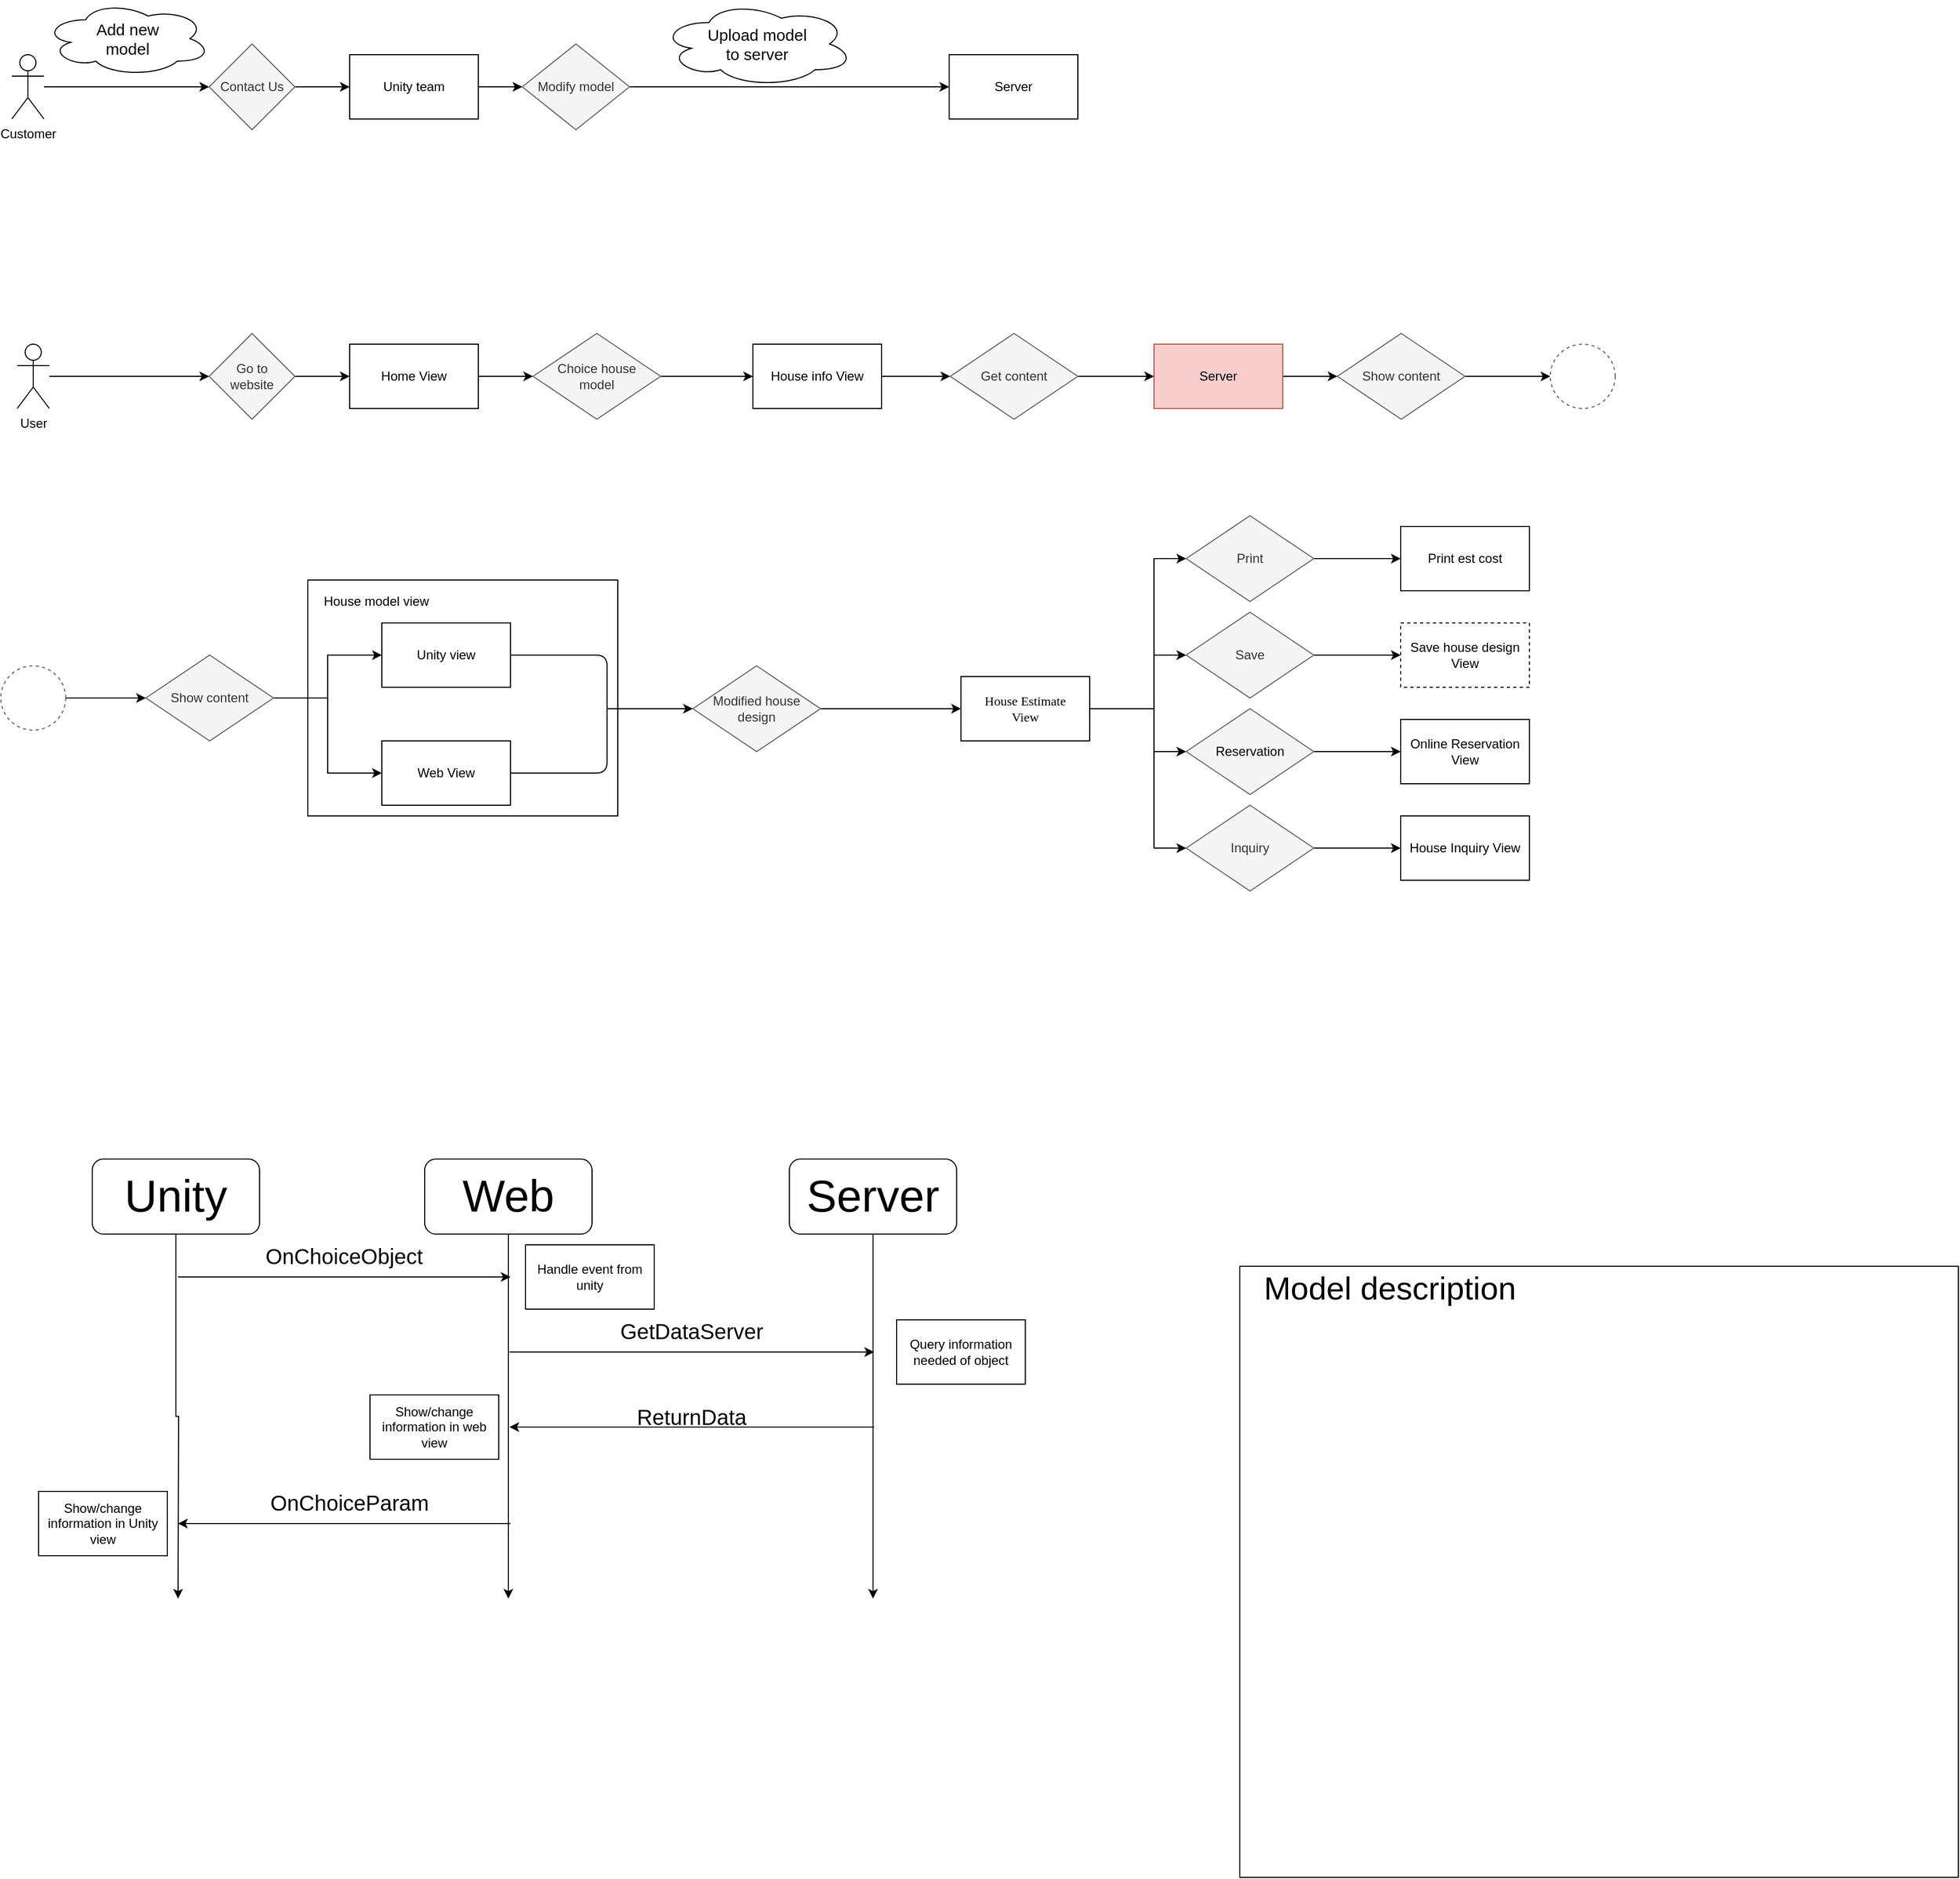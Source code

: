 <mxfile version="14.5.10" type="github">
  <diagram id="-zu1wHsi5U8wWwYV3vUu" name="Page-1">
    <mxGraphModel dx="2013" dy="563" grid="1" gridSize="10" guides="1" tooltips="1" connect="1" arrows="1" fold="1" page="1" pageScale="1" pageWidth="827" pageHeight="1169" math="0" shadow="0">
      <root>
        <mxCell id="0" />
        <mxCell id="1" parent="0" />
        <mxCell id="xluItXaHplUzPCtTJGUi-64" value="" style="rounded=0;whiteSpace=wrap;html=1;fillColor=#FFFFFF;" vertex="1" parent="1">
          <mxGeometry x="281" y="1120" width="289" height="220" as="geometry" />
        </mxCell>
        <mxCell id="2hIDPYV7rA0OZXTXG9J4-33" style="edgeStyle=orthogonalEdgeStyle;rounded=0;orthogonalLoop=1;jettySize=auto;html=1;entryX=0;entryY=0.5;entryDx=0;entryDy=0;" parent="1" source="2hIDPYV7rA0OZXTXG9J4-24" target="2hIDPYV7rA0OZXTXG9J4-32" edge="1">
          <mxGeometry relative="1" as="geometry" />
        </mxCell>
        <mxCell id="2hIDPYV7rA0OZXTXG9J4-24" value="Customer" style="shape=umlActor;verticalLabelPosition=bottom;verticalAlign=top;html=1;outlineConnect=0;" parent="1" vertex="1">
          <mxGeometry x="5" y="630" width="30" height="60" as="geometry" />
        </mxCell>
        <mxCell id="2hIDPYV7rA0OZXTXG9J4-36" style="edgeStyle=orthogonalEdgeStyle;rounded=0;orthogonalLoop=1;jettySize=auto;html=1;" parent="1" source="2hIDPYV7rA0OZXTXG9J4-32" target="2hIDPYV7rA0OZXTXG9J4-35" edge="1">
          <mxGeometry relative="1" as="geometry" />
        </mxCell>
        <mxCell id="2hIDPYV7rA0OZXTXG9J4-32" value="Contact Us" style="rhombus;whiteSpace=wrap;html=1;fillColor=#f5f5f5;strokeColor=#666666;fontColor=#333333;" parent="1" vertex="1">
          <mxGeometry x="189" y="620" width="80" height="80" as="geometry" />
        </mxCell>
        <mxCell id="2hIDPYV7rA0OZXTXG9J4-34" value="&lt;font&gt;&lt;br&gt;&lt;/font&gt;" style="text;html=1;strokeColor=none;fillColor=none;align=center;verticalAlign=middle;whiteSpace=wrap;rounded=0;" parent="1" vertex="1">
          <mxGeometry x="49" y="620" width="131" height="40" as="geometry" />
        </mxCell>
        <mxCell id="2hIDPYV7rA0OZXTXG9J4-38" style="edgeStyle=orthogonalEdgeStyle;rounded=0;orthogonalLoop=1;jettySize=auto;html=1;entryX=0;entryY=0.5;entryDx=0;entryDy=0;" parent="1" source="2hIDPYV7rA0OZXTXG9J4-35" target="2hIDPYV7rA0OZXTXG9J4-37" edge="1">
          <mxGeometry relative="1" as="geometry" />
        </mxCell>
        <mxCell id="2hIDPYV7rA0OZXTXG9J4-35" value="Unity team" style="rounded=0;whiteSpace=wrap;html=1;" parent="1" vertex="1">
          <mxGeometry x="320" y="630" width="120" height="60" as="geometry" />
        </mxCell>
        <mxCell id="2hIDPYV7rA0OZXTXG9J4-40" style="edgeStyle=orthogonalEdgeStyle;rounded=0;orthogonalLoop=1;jettySize=auto;html=1;entryX=0;entryY=0.5;entryDx=0;entryDy=0;" parent="1" source="2hIDPYV7rA0OZXTXG9J4-37" target="2hIDPYV7rA0OZXTXG9J4-39" edge="1">
          <mxGeometry relative="1" as="geometry" />
        </mxCell>
        <mxCell id="2hIDPYV7rA0OZXTXG9J4-37" value="Modify model" style="rhombus;whiteSpace=wrap;html=1;fillColor=#f5f5f5;strokeColor=#666666;fontColor=#333333;" parent="1" vertex="1">
          <mxGeometry x="481" y="620" width="100" height="80" as="geometry" />
        </mxCell>
        <mxCell id="2hIDPYV7rA0OZXTXG9J4-39" value="Server" style="rounded=0;whiteSpace=wrap;html=1;" parent="1" vertex="1">
          <mxGeometry x="879" y="630" width="120" height="60" as="geometry" />
        </mxCell>
        <mxCell id="2hIDPYV7rA0OZXTXG9J4-42" value="&lt;font&gt;&lt;br&gt;&lt;/font&gt;" style="text;html=1;strokeColor=none;fillColor=none;align=center;verticalAlign=middle;whiteSpace=wrap;rounded=0;" parent="1" vertex="1">
          <mxGeometry x="601" y="620" width="170" height="40" as="geometry" />
        </mxCell>
        <mxCell id="2hIDPYV7rA0OZXTXG9J4-43" value="&lt;span style=&quot;font-size: 15px&quot;&gt;Add new &lt;br&gt;model&lt;/span&gt;" style="ellipse;shape=cloud;whiteSpace=wrap;html=1;" parent="1" vertex="1">
          <mxGeometry x="35" y="580" width="155.5" height="70" as="geometry" />
        </mxCell>
        <mxCell id="2hIDPYV7rA0OZXTXG9J4-44" value="&lt;span style=&quot;font-size: 15px&quot;&gt;Upload model &lt;br&gt;to server&lt;/span&gt;" style="ellipse;shape=cloud;whiteSpace=wrap;html=1;" parent="1" vertex="1">
          <mxGeometry x="610" y="580" width="180" height="80" as="geometry" />
        </mxCell>
        <mxCell id="2hIDPYV7rA0OZXTXG9J4-49" style="edgeStyle=orthogonalEdgeStyle;rounded=0;orthogonalLoop=1;jettySize=auto;html=1;entryX=0;entryY=0.5;entryDx=0;entryDy=0;" parent="1" source="2hIDPYV7rA0OZXTXG9J4-45" target="2hIDPYV7rA0OZXTXG9J4-48" edge="1">
          <mxGeometry relative="1" as="geometry" />
        </mxCell>
        <mxCell id="2hIDPYV7rA0OZXTXG9J4-45" value="User" style="shape=umlActor;verticalLabelPosition=bottom;verticalAlign=top;html=1;outlineConnect=0;" parent="1" vertex="1">
          <mxGeometry x="10" y="900" width="30" height="60" as="geometry" />
        </mxCell>
        <mxCell id="2hIDPYV7rA0OZXTXG9J4-52" style="edgeStyle=orthogonalEdgeStyle;rounded=0;orthogonalLoop=1;jettySize=auto;html=1;entryX=0;entryY=0.5;entryDx=0;entryDy=0;" parent="1" source="2hIDPYV7rA0OZXTXG9J4-48" target="2hIDPYV7rA0OZXTXG9J4-50" edge="1">
          <mxGeometry relative="1" as="geometry" />
        </mxCell>
        <mxCell id="2hIDPYV7rA0OZXTXG9J4-48" value="Go to &lt;br&gt;website" style="rhombus;whiteSpace=wrap;html=1;fillColor=#f5f5f5;strokeColor=#666666;fontColor=#333333;" parent="1" vertex="1">
          <mxGeometry x="189" y="890" width="80" height="80" as="geometry" />
        </mxCell>
        <mxCell id="2hIDPYV7rA0OZXTXG9J4-54" style="edgeStyle=orthogonalEdgeStyle;rounded=0;orthogonalLoop=1;jettySize=auto;html=1;entryX=0;entryY=0.5;entryDx=0;entryDy=0;" parent="1" source="2hIDPYV7rA0OZXTXG9J4-50" target="2hIDPYV7rA0OZXTXG9J4-53" edge="1">
          <mxGeometry relative="1" as="geometry" />
        </mxCell>
        <mxCell id="2hIDPYV7rA0OZXTXG9J4-50" value="Home View" style="rounded=0;whiteSpace=wrap;html=1;" parent="1" vertex="1">
          <mxGeometry x="320" y="900" width="120" height="60" as="geometry" />
        </mxCell>
        <mxCell id="2hIDPYV7rA0OZXTXG9J4-56" style="edgeStyle=orthogonalEdgeStyle;rounded=0;orthogonalLoop=1;jettySize=auto;html=1;" parent="1" source="2hIDPYV7rA0OZXTXG9J4-53" target="2hIDPYV7rA0OZXTXG9J4-55" edge="1">
          <mxGeometry relative="1" as="geometry" />
        </mxCell>
        <mxCell id="2hIDPYV7rA0OZXTXG9J4-53" value="Choice house &lt;br&gt;model" style="rhombus;whiteSpace=wrap;html=1;fillColor=#f5f5f5;strokeColor=#666666;fontColor=#333333;" parent="1" vertex="1">
          <mxGeometry x="491" y="890" width="119" height="80" as="geometry" />
        </mxCell>
        <mxCell id="2hIDPYV7rA0OZXTXG9J4-59" style="edgeStyle=orthogonalEdgeStyle;rounded=0;orthogonalLoop=1;jettySize=auto;html=1;entryX=0;entryY=0.5;entryDx=0;entryDy=0;" parent="1" source="2hIDPYV7rA0OZXTXG9J4-55" target="2hIDPYV7rA0OZXTXG9J4-57" edge="1">
          <mxGeometry relative="1" as="geometry" />
        </mxCell>
        <mxCell id="2hIDPYV7rA0OZXTXG9J4-55" value="House info View" style="rounded=0;whiteSpace=wrap;html=1;" parent="1" vertex="1">
          <mxGeometry x="696" y="900" width="120" height="60" as="geometry" />
        </mxCell>
        <mxCell id="2hIDPYV7rA0OZXTXG9J4-65" style="edgeStyle=orthogonalEdgeStyle;rounded=0;orthogonalLoop=1;jettySize=auto;html=1;entryX=0;entryY=0.5;entryDx=0;entryDy=0;" parent="1" source="2hIDPYV7rA0OZXTXG9J4-57" target="2hIDPYV7rA0OZXTXG9J4-64" edge="1">
          <mxGeometry relative="1" as="geometry" />
        </mxCell>
        <mxCell id="2hIDPYV7rA0OZXTXG9J4-57" value="Get content" style="rhombus;whiteSpace=wrap;html=1;fillColor=#f5f5f5;strokeColor=#666666;fontColor=#333333;" parent="1" vertex="1">
          <mxGeometry x="880" y="890" width="119" height="80" as="geometry" />
        </mxCell>
        <mxCell id="2hIDPYV7rA0OZXTXG9J4-67" style="edgeStyle=orthogonalEdgeStyle;rounded=0;orthogonalLoop=1;jettySize=auto;html=1;" parent="1" source="2hIDPYV7rA0OZXTXG9J4-64" target="xluItXaHplUzPCtTJGUi-59" edge="1">
          <mxGeometry relative="1" as="geometry">
            <mxPoint x="1250" y="930" as="targetPoint" />
          </mxGeometry>
        </mxCell>
        <mxCell id="2hIDPYV7rA0OZXTXG9J4-64" value="Server" style="rounded=0;whiteSpace=wrap;html=1;fillColor=#f8cecc;strokeColor=#b85450;" parent="1" vertex="1">
          <mxGeometry x="1070" y="900" width="120" height="60" as="geometry" />
        </mxCell>
        <mxCell id="2hIDPYV7rA0OZXTXG9J4-70" style="edgeStyle=orthogonalEdgeStyle;rounded=0;orthogonalLoop=1;jettySize=auto;html=1;" parent="1" source="2hIDPYV7rA0OZXTXG9J4-71" edge="1">
          <mxGeometry relative="1" as="geometry">
            <mxPoint x="808" y="2070" as="targetPoint" />
          </mxGeometry>
        </mxCell>
        <mxCell id="2hIDPYV7rA0OZXTXG9J4-71" value="&lt;font style=&quot;font-size: 42px&quot;&gt;Server&lt;/font&gt;" style="rounded=1;whiteSpace=wrap;html=1;" parent="1" vertex="1">
          <mxGeometry x="730" y="1660" width="156" height="70" as="geometry" />
        </mxCell>
        <mxCell id="2hIDPYV7rA0OZXTXG9J4-72" style="edgeStyle=orthogonalEdgeStyle;rounded=0;orthogonalLoop=1;jettySize=auto;html=1;" parent="1" source="2hIDPYV7rA0OZXTXG9J4-73" edge="1">
          <mxGeometry relative="1" as="geometry">
            <mxPoint x="160" y="2070" as="targetPoint" />
          </mxGeometry>
        </mxCell>
        <mxCell id="2hIDPYV7rA0OZXTXG9J4-73" value="&lt;span style=&quot;font-size: 42px&quot;&gt;Unity&lt;/span&gt;" style="rounded=1;whiteSpace=wrap;html=1;" parent="1" vertex="1">
          <mxGeometry x="80" y="1660" width="156" height="70" as="geometry" />
        </mxCell>
        <mxCell id="2hIDPYV7rA0OZXTXG9J4-74" style="edgeStyle=orthogonalEdgeStyle;rounded=0;orthogonalLoop=1;jettySize=auto;html=1;" parent="1" source="2hIDPYV7rA0OZXTXG9J4-75" edge="1">
          <mxGeometry relative="1" as="geometry">
            <mxPoint x="468" y="2070" as="targetPoint" />
          </mxGeometry>
        </mxCell>
        <mxCell id="2hIDPYV7rA0OZXTXG9J4-75" value="&lt;span style=&quot;font-size: 42px&quot;&gt;Web&lt;/span&gt;" style="rounded=1;whiteSpace=wrap;html=1;" parent="1" vertex="1">
          <mxGeometry x="390" y="1660" width="156" height="70" as="geometry" />
        </mxCell>
        <mxCell id="2hIDPYV7rA0OZXTXG9J4-76" value="" style="endArrow=classic;html=1;" parent="1" edge="1">
          <mxGeometry width="50" height="50" relative="1" as="geometry">
            <mxPoint x="160" y="1770" as="sourcePoint" />
            <mxPoint x="470" y="1770" as="targetPoint" />
          </mxGeometry>
        </mxCell>
        <mxCell id="2hIDPYV7rA0OZXTXG9J4-77" value="&lt;font style=&quot;font-size: 20px&quot;&gt;OnChoiceObject&lt;/font&gt;" style="text;html=1;strokeColor=none;fillColor=none;align=center;verticalAlign=middle;whiteSpace=wrap;rounded=0;" parent="1" vertex="1">
          <mxGeometry x="220" y="1740" width="190" height="20" as="geometry" />
        </mxCell>
        <mxCell id="2hIDPYV7rA0OZXTXG9J4-78" value="" style="endArrow=classic;html=1;" parent="1" edge="1">
          <mxGeometry width="50" height="50" relative="1" as="geometry">
            <mxPoint x="469" y="1840" as="sourcePoint" />
            <mxPoint x="809" y="1840" as="targetPoint" />
          </mxGeometry>
        </mxCell>
        <mxCell id="2hIDPYV7rA0OZXTXG9J4-79" value="&lt;font style=&quot;font-size: 20px&quot;&gt;GetDataServer&lt;/font&gt;" style="text;html=1;strokeColor=none;fillColor=none;align=center;verticalAlign=middle;whiteSpace=wrap;rounded=0;" parent="1" vertex="1">
          <mxGeometry x="589" y="1810" width="100" height="20" as="geometry" />
        </mxCell>
        <mxCell id="2hIDPYV7rA0OZXTXG9J4-80" value="" style="endArrow=classic;html=1;" parent="1" edge="1">
          <mxGeometry width="50" height="50" relative="1" as="geometry">
            <mxPoint x="809" y="1910" as="sourcePoint" />
            <mxPoint x="469" y="1910" as="targetPoint" />
          </mxGeometry>
        </mxCell>
        <mxCell id="2hIDPYV7rA0OZXTXG9J4-81" value="&lt;font style=&quot;font-size: 20px&quot;&gt;ReturnData&lt;/font&gt;" style="text;html=1;strokeColor=none;fillColor=none;align=center;verticalAlign=middle;whiteSpace=wrap;rounded=0;" parent="1" vertex="1">
          <mxGeometry x="569" y="1890" width="140" height="20" as="geometry" />
        </mxCell>
        <mxCell id="2hIDPYV7rA0OZXTXG9J4-82" value="" style="endArrow=classic;html=1;" parent="1" edge="1">
          <mxGeometry width="50" height="50" relative="1" as="geometry">
            <mxPoint x="470" y="2000" as="sourcePoint" />
            <mxPoint x="160" y="2000" as="targetPoint" />
          </mxGeometry>
        </mxCell>
        <mxCell id="2hIDPYV7rA0OZXTXG9J4-83" value="&lt;font style=&quot;font-size: 20px&quot;&gt;OnChoiceParam&lt;br&gt;&lt;/font&gt;" style="text;html=1;strokeColor=none;fillColor=none;align=center;verticalAlign=middle;whiteSpace=wrap;rounded=0;" parent="1" vertex="1">
          <mxGeometry x="250" y="1970" width="140" height="20" as="geometry" />
        </mxCell>
        <mxCell id="2hIDPYV7rA0OZXTXG9J4-84" value="Show/change information in web view" style="rounded=0;whiteSpace=wrap;html=1;" parent="1" vertex="1">
          <mxGeometry x="339" y="1880" width="120" height="60" as="geometry" />
        </mxCell>
        <mxCell id="2hIDPYV7rA0OZXTXG9J4-85" value="Handle event from unity" style="rounded=0;whiteSpace=wrap;html=1;" parent="1" vertex="1">
          <mxGeometry x="484" y="1740" width="120" height="60" as="geometry" />
        </mxCell>
        <mxCell id="2hIDPYV7rA0OZXTXG9J4-86" value="Query information needed of object" style="rounded=0;whiteSpace=wrap;html=1;" parent="1" vertex="1">
          <mxGeometry x="830" y="1810" width="120" height="60" as="geometry" />
        </mxCell>
        <mxCell id="2hIDPYV7rA0OZXTXG9J4-87" value="Show/change information in Unity view" style="rounded=0;whiteSpace=wrap;html=1;" parent="1" vertex="1">
          <mxGeometry x="30" y="1970" width="120" height="60" as="geometry" />
        </mxCell>
        <mxCell id="shSTtiIgDGdaLxm5VOx7-21" value="" style="rounded=0;whiteSpace=wrap;html=1;" parent="1" vertex="1">
          <mxGeometry x="1150" y="1760" width="670" height="570" as="geometry" />
        </mxCell>
        <mxCell id="shSTtiIgDGdaLxm5VOx7-22" value="&lt;font style=&quot;font-size: 30px&quot;&gt;Model description&lt;/font&gt;" style="text;html=1;strokeColor=none;fillColor=none;align=center;verticalAlign=middle;whiteSpace=wrap;rounded=0;" parent="1" vertex="1">
          <mxGeometry x="1150" y="1760" width="280" height="40" as="geometry" />
        </mxCell>
        <mxCell id="xluItXaHplUzPCtTJGUi-32" value="Unity view" style="rounded=0;whiteSpace=wrap;html=1;" vertex="1" parent="1">
          <mxGeometry x="350" y="1160" width="120" height="60" as="geometry" />
        </mxCell>
        <mxCell id="xluItXaHplUzPCtTJGUi-33" value="Web View" style="rounded=0;whiteSpace=wrap;html=1;" vertex="1" parent="1">
          <mxGeometry x="350" y="1270" width="120" height="60" as="geometry" />
        </mxCell>
        <mxCell id="xluItXaHplUzPCtTJGUi-34" style="edgeStyle=orthogonalEdgeStyle;rounded=0;orthogonalLoop=1;jettySize=auto;html=1;entryX=0;entryY=0.5;entryDx=0;entryDy=0;" edge="1" parent="1" source="xluItXaHplUzPCtTJGUi-36" target="xluItXaHplUzPCtTJGUi-32">
          <mxGeometry relative="1" as="geometry" />
        </mxCell>
        <mxCell id="xluItXaHplUzPCtTJGUi-35" style="edgeStyle=orthogonalEdgeStyle;rounded=0;orthogonalLoop=1;jettySize=auto;html=1;entryX=0;entryY=0.5;entryDx=0;entryDy=0;" edge="1" parent="1" source="xluItXaHplUzPCtTJGUi-36" target="xluItXaHplUzPCtTJGUi-33">
          <mxGeometry relative="1" as="geometry" />
        </mxCell>
        <mxCell id="xluItXaHplUzPCtTJGUi-36" value="Show content" style="rhombus;whiteSpace=wrap;html=1;fillColor=#f5f5f5;strokeColor=#666666;fontColor=#333333;" vertex="1" parent="1">
          <mxGeometry x="130" y="1190" width="119" height="80" as="geometry" />
        </mxCell>
        <mxCell id="xluItXaHplUzPCtTJGUi-37" value="" style="endArrow=none;html=1;entryX=1;entryY=0.5;entryDx=0;entryDy=0;" edge="1" parent="1" target="xluItXaHplUzPCtTJGUi-33">
          <mxGeometry width="50" height="50" relative="1" as="geometry">
            <mxPoint x="560" y="1240" as="sourcePoint" />
            <mxPoint x="440" y="1270" as="targetPoint" />
            <Array as="points">
              <mxPoint x="560" y="1300" />
            </Array>
          </mxGeometry>
        </mxCell>
        <mxCell id="xluItXaHplUzPCtTJGUi-38" value="" style="endArrow=none;html=1;" edge="1" parent="1" target="xluItXaHplUzPCtTJGUi-32">
          <mxGeometry width="50" height="50" relative="1" as="geometry">
            <mxPoint x="560" y="1240" as="sourcePoint" />
            <mxPoint x="470" y="1189" as="targetPoint" />
            <Array as="points">
              <mxPoint x="560" y="1190" />
            </Array>
          </mxGeometry>
        </mxCell>
        <mxCell id="xluItXaHplUzPCtTJGUi-39" value="" style="endArrow=classic;html=1;" edge="1" parent="1">
          <mxGeometry width="50" height="50" relative="1" as="geometry">
            <mxPoint x="560" y="1240" as="sourcePoint" />
            <mxPoint x="640" y="1240" as="targetPoint" />
          </mxGeometry>
        </mxCell>
        <mxCell id="xluItXaHplUzPCtTJGUi-40" style="edgeStyle=orthogonalEdgeStyle;rounded=0;orthogonalLoop=1;jettySize=auto;html=1;entryX=0;entryY=0.5;entryDx=0;entryDy=0;" edge="1" parent="1" source="xluItXaHplUzPCtTJGUi-41" target="xluItXaHplUzPCtTJGUi-45">
          <mxGeometry relative="1" as="geometry" />
        </mxCell>
        <mxCell id="xluItXaHplUzPCtTJGUi-41" value="Modified house&lt;br&gt;design" style="rhombus;whiteSpace=wrap;html=1;fillColor=#f5f5f5;strokeColor=#666666;fontColor=#333333;" vertex="1" parent="1">
          <mxGeometry x="640" y="1200" width="119" height="80" as="geometry" />
        </mxCell>
        <mxCell id="xluItXaHplUzPCtTJGUi-42" style="edgeStyle=orthogonalEdgeStyle;rounded=0;orthogonalLoop=1;jettySize=auto;html=1;entryX=0;entryY=0.5;entryDx=0;entryDy=0;" edge="1" parent="1" source="xluItXaHplUzPCtTJGUi-45" target="xluItXaHplUzPCtTJGUi-47">
          <mxGeometry relative="1" as="geometry">
            <Array as="points">
              <mxPoint x="1070" y="1240" />
              <mxPoint x="1070" y="1100" />
            </Array>
          </mxGeometry>
        </mxCell>
        <mxCell id="xluItXaHplUzPCtTJGUi-43" style="edgeStyle=orthogonalEdgeStyle;rounded=0;orthogonalLoop=1;jettySize=auto;html=1;" edge="1" parent="1" source="xluItXaHplUzPCtTJGUi-45" target="xluItXaHplUzPCtTJGUi-49">
          <mxGeometry relative="1" as="geometry">
            <Array as="points">
              <mxPoint x="1070" y="1240" />
              <mxPoint x="1070" y="1280" />
            </Array>
          </mxGeometry>
        </mxCell>
        <mxCell id="xluItXaHplUzPCtTJGUi-44" style="edgeStyle=orthogonalEdgeStyle;rounded=0;orthogonalLoop=1;jettySize=auto;html=1;" edge="1" parent="1" source="xluItXaHplUzPCtTJGUi-45" target="xluItXaHplUzPCtTJGUi-53">
          <mxGeometry relative="1" as="geometry">
            <Array as="points">
              <mxPoint x="1070" y="1240" />
              <mxPoint x="1070" y="1190" />
            </Array>
          </mxGeometry>
        </mxCell>
        <mxCell id="xluItXaHplUzPCtTJGUi-45" value="&lt;font style=&quot;font-size: 12px&quot;&gt;&lt;span style=&quot;font-family: &amp;#34;calibri&amp;#34;&quot;&gt;House Estimate&lt;/span&gt;&lt;/font&gt;&lt;font style=&quot;font-size: 12px&quot;&gt;&lt;br&gt;&lt;/font&gt;&lt;p style=&quot;margin-top: 0pt ; margin-bottom: 0pt ; margin-left: 0in ; direction: ltr ; unicode-bidi: embed ; word-break: normal&quot;&gt;&lt;span style=&quot;font-family: &amp;#34;calibri&amp;#34;&quot;&gt;&lt;font style=&quot;font-size: 12px&quot;&gt;View&lt;/font&gt;&lt;/span&gt;&lt;/p&gt;" style="rounded=0;whiteSpace=wrap;html=1;" vertex="1" parent="1">
          <mxGeometry x="890" y="1210" width="120" height="60" as="geometry" />
        </mxCell>
        <mxCell id="xluItXaHplUzPCtTJGUi-46" style="edgeStyle=orthogonalEdgeStyle;rounded=0;orthogonalLoop=1;jettySize=auto;html=1;entryX=0;entryY=0.5;entryDx=0;entryDy=0;" edge="1" parent="1" source="xluItXaHplUzPCtTJGUi-47" target="xluItXaHplUzPCtTJGUi-51">
          <mxGeometry relative="1" as="geometry" />
        </mxCell>
        <mxCell id="xluItXaHplUzPCtTJGUi-47" value="Print" style="rhombus;whiteSpace=wrap;html=1;fillColor=#f5f5f5;strokeColor=#666666;fontColor=#333333;" vertex="1" parent="1">
          <mxGeometry x="1100" y="1060" width="119" height="80" as="geometry" />
        </mxCell>
        <mxCell id="xluItXaHplUzPCtTJGUi-48" style="edgeStyle=orthogonalEdgeStyle;rounded=0;orthogonalLoop=1;jettySize=auto;html=1;" edge="1" parent="1" source="xluItXaHplUzPCtTJGUi-49" target="xluItXaHplUzPCtTJGUi-50">
          <mxGeometry relative="1" as="geometry" />
        </mxCell>
        <mxCell id="xluItXaHplUzPCtTJGUi-49" value="&lt;span style=&quot;color: rgb(0 , 0 , 0)&quot;&gt;Reservation&lt;/span&gt;" style="rhombus;whiteSpace=wrap;html=1;fillColor=#f5f5f5;strokeColor=#666666;fontColor=#333333;" vertex="1" parent="1">
          <mxGeometry x="1100" y="1240" width="119" height="80" as="geometry" />
        </mxCell>
        <mxCell id="xluItXaHplUzPCtTJGUi-50" value="Online Reservation View" style="rounded=0;whiteSpace=wrap;html=1;" vertex="1" parent="1">
          <mxGeometry x="1300" y="1250" width="120" height="60" as="geometry" />
        </mxCell>
        <mxCell id="xluItXaHplUzPCtTJGUi-51" value="Print est cost" style="rounded=0;whiteSpace=wrap;html=1;" vertex="1" parent="1">
          <mxGeometry x="1300" y="1070" width="120" height="60" as="geometry" />
        </mxCell>
        <mxCell id="xluItXaHplUzPCtTJGUi-52" style="edgeStyle=orthogonalEdgeStyle;rounded=0;orthogonalLoop=1;jettySize=auto;html=1;" edge="1" parent="1" source="xluItXaHplUzPCtTJGUi-53" target="xluItXaHplUzPCtTJGUi-54">
          <mxGeometry relative="1" as="geometry" />
        </mxCell>
        <mxCell id="xluItXaHplUzPCtTJGUi-53" value="Save" style="rhombus;whiteSpace=wrap;html=1;fillColor=#f5f5f5;strokeColor=#666666;fontColor=#333333;" vertex="1" parent="1">
          <mxGeometry x="1100" y="1150" width="119" height="80" as="geometry" />
        </mxCell>
        <mxCell id="xluItXaHplUzPCtTJGUi-54" value="Save house design View" style="rounded=0;whiteSpace=wrap;html=1;dashed=1;" vertex="1" parent="1">
          <mxGeometry x="1300" y="1160" width="120" height="60" as="geometry" />
        </mxCell>
        <mxCell id="xluItXaHplUzPCtTJGUi-55" style="edgeStyle=orthogonalEdgeStyle;rounded=0;orthogonalLoop=1;jettySize=auto;html=1;" edge="1" parent="1" source="xluItXaHplUzPCtTJGUi-56" target="xluItXaHplUzPCtTJGUi-57">
          <mxGeometry relative="1" as="geometry" />
        </mxCell>
        <mxCell id="xluItXaHplUzPCtTJGUi-56" value="Inquiry" style="rhombus;whiteSpace=wrap;html=1;fillColor=#f5f5f5;strokeColor=#666666;fontColor=#333333;" vertex="1" parent="1">
          <mxGeometry x="1100" y="1330" width="119" height="80" as="geometry" />
        </mxCell>
        <mxCell id="xluItXaHplUzPCtTJGUi-57" value="House Inquiry View" style="rounded=0;whiteSpace=wrap;html=1;" vertex="1" parent="1">
          <mxGeometry x="1300" y="1340" width="120" height="60" as="geometry" />
        </mxCell>
        <mxCell id="xluItXaHplUzPCtTJGUi-58" style="edgeStyle=orthogonalEdgeStyle;rounded=0;orthogonalLoop=1;jettySize=auto;html=1;entryX=0;entryY=0.5;entryDx=0;entryDy=0;exitX=1;exitY=0.5;exitDx=0;exitDy=0;" edge="1" parent="1" source="xluItXaHplUzPCtTJGUi-45" target="xluItXaHplUzPCtTJGUi-56">
          <mxGeometry relative="1" as="geometry">
            <Array as="points">
              <mxPoint x="1070" y="1240" />
              <mxPoint x="1070" y="1370" />
            </Array>
            <mxPoint x="980" y="1340" as="sourcePoint" />
            <mxPoint x="1070" y="1380" as="targetPoint" />
          </mxGeometry>
        </mxCell>
        <mxCell id="xluItXaHplUzPCtTJGUi-61" value="" style="edgeStyle=orthogonalEdgeStyle;rounded=0;orthogonalLoop=1;jettySize=auto;html=1;" edge="1" parent="1" source="xluItXaHplUzPCtTJGUi-59" target="xluItXaHplUzPCtTJGUi-60">
          <mxGeometry relative="1" as="geometry" />
        </mxCell>
        <mxCell id="xluItXaHplUzPCtTJGUi-59" value="Show content" style="rhombus;whiteSpace=wrap;html=1;fillColor=#f5f5f5;strokeColor=#666666;fontColor=#333333;" vertex="1" parent="1">
          <mxGeometry x="1241" y="890" width="119" height="80" as="geometry" />
        </mxCell>
        <mxCell id="xluItXaHplUzPCtTJGUi-60" value="" style="ellipse;whiteSpace=wrap;html=1;fontColor=#333333;strokeColor=#666666;fillColor=#FFFFFF;dashed=1;" vertex="1" parent="1">
          <mxGeometry x="1439.5" y="900" width="60.5" height="60" as="geometry" />
        </mxCell>
        <mxCell id="xluItXaHplUzPCtTJGUi-63" style="edgeStyle=orthogonalEdgeStyle;rounded=0;orthogonalLoop=1;jettySize=auto;html=1;entryX=0;entryY=0.5;entryDx=0;entryDy=0;" edge="1" parent="1" source="xluItXaHplUzPCtTJGUi-62" target="xluItXaHplUzPCtTJGUi-36">
          <mxGeometry relative="1" as="geometry">
            <mxPoint x="120" y="1230" as="targetPoint" />
          </mxGeometry>
        </mxCell>
        <mxCell id="xluItXaHplUzPCtTJGUi-62" value="" style="ellipse;whiteSpace=wrap;html=1;fontColor=#333333;strokeColor=#666666;fillColor=#FFFFFF;dashed=1;" vertex="1" parent="1">
          <mxGeometry x="-5.25" y="1200" width="60.5" height="60" as="geometry" />
        </mxCell>
        <mxCell id="xluItXaHplUzPCtTJGUi-65" value="House model view" style="text;html=1;strokeColor=none;fillColor=none;align=center;verticalAlign=middle;whiteSpace=wrap;rounded=0;dashed=1;" vertex="1" parent="1">
          <mxGeometry x="290" y="1130" width="110" height="20" as="geometry" />
        </mxCell>
      </root>
    </mxGraphModel>
  </diagram>
</mxfile>
